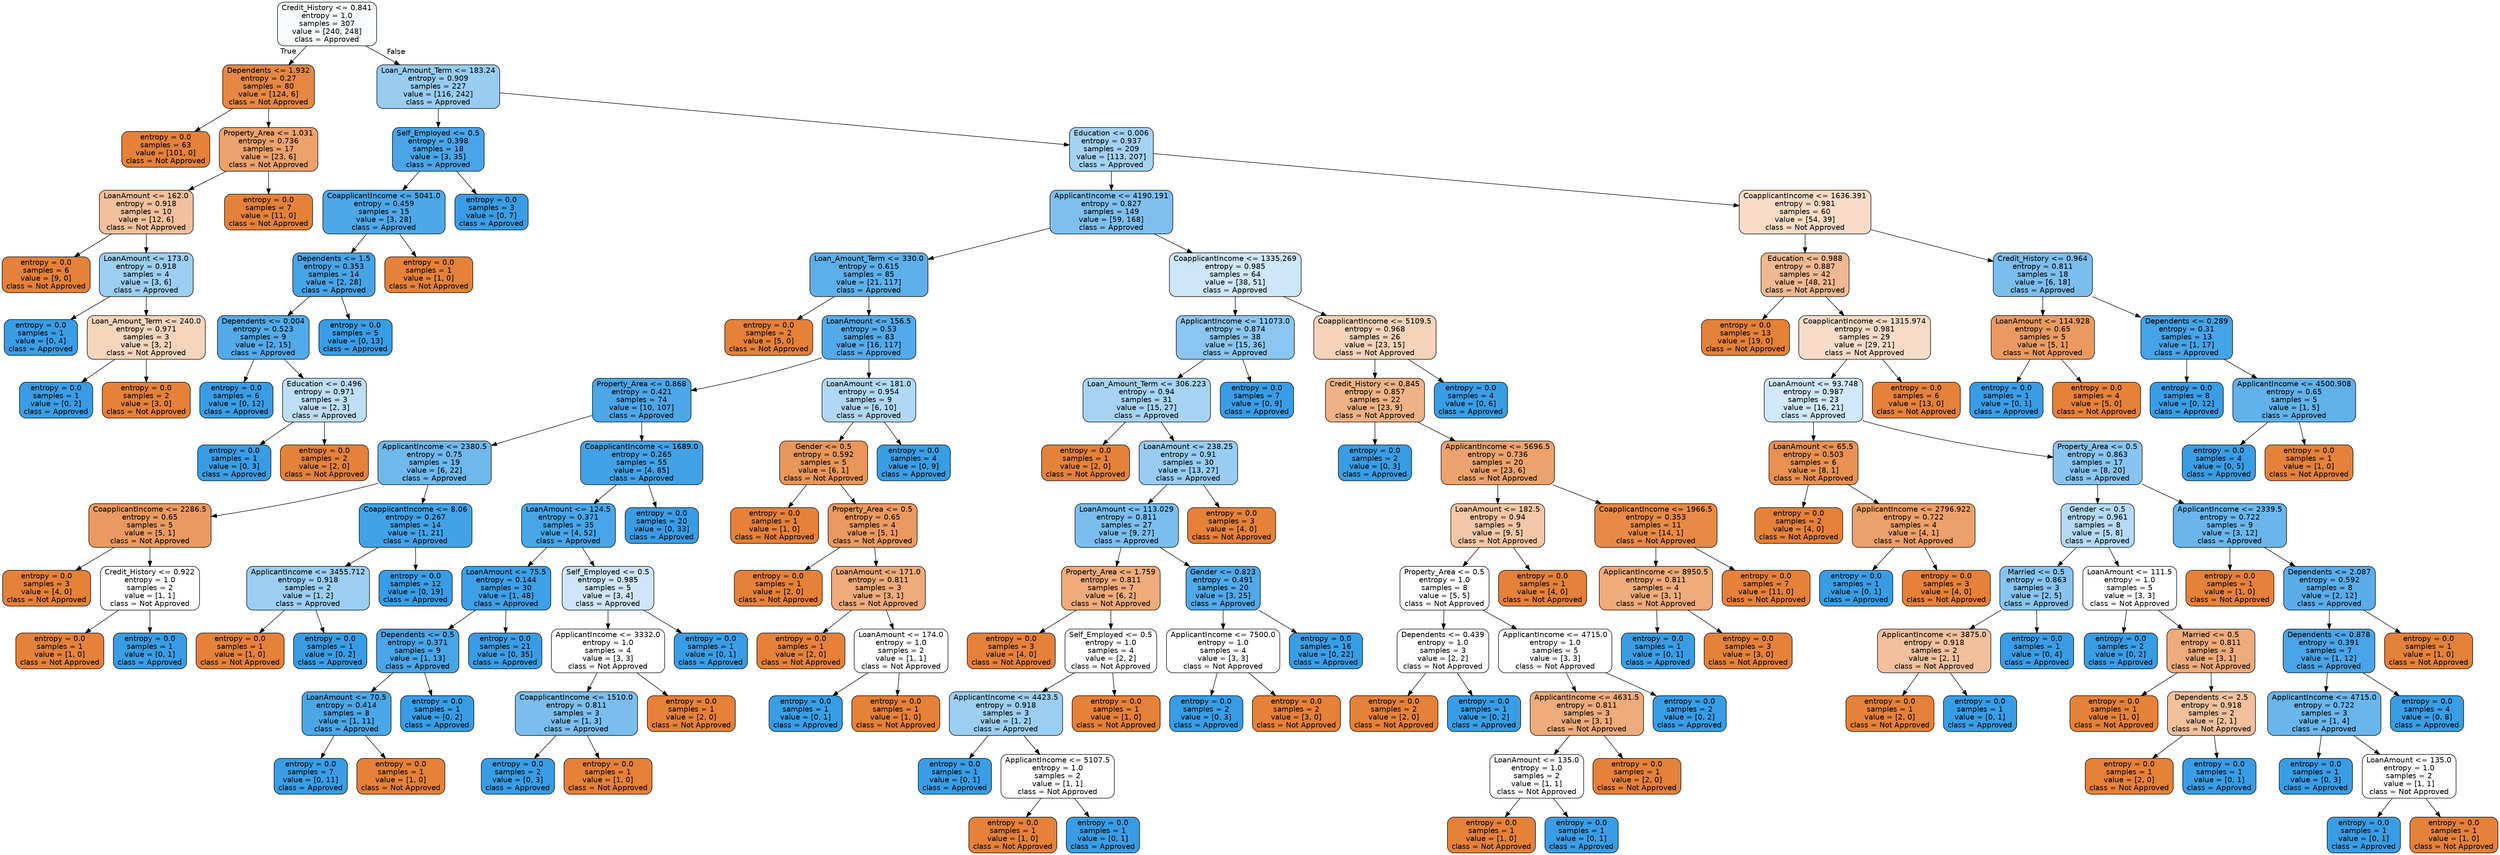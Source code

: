 digraph Tree {
node [shape=box, style="filled, rounded", color="black", fontname="helvetica"] ;
edge [fontname="helvetica"] ;
0 [label="Credit_History <= 0.841\nentropy = 1.0\nsamples = 307\nvalue = [240, 248]\nclass = Approved", fillcolor="#f9fcfe"] ;
1 [label="Dependents <= 1.932\nentropy = 0.27\nsamples = 80\nvalue = [124, 6]\nclass = Not Approved", fillcolor="#e68743"] ;
0 -> 1 [labeldistance=2.5, labelangle=45, headlabel="True"] ;
2 [label="entropy = 0.0\nsamples = 63\nvalue = [101, 0]\nclass = Not Approved", fillcolor="#e58139"] ;
1 -> 2 ;
3 [label="Property_Area <= 1.031\nentropy = 0.736\nsamples = 17\nvalue = [23, 6]\nclass = Not Approved", fillcolor="#eca26d"] ;
1 -> 3 ;
4 [label="LoanAmount <= 162.0\nentropy = 0.918\nsamples = 10\nvalue = [12, 6]\nclass = Not Approved", fillcolor="#f2c09c"] ;
3 -> 4 ;
5 [label="entropy = 0.0\nsamples = 6\nvalue = [9, 0]\nclass = Not Approved", fillcolor="#e58139"] ;
4 -> 5 ;
6 [label="LoanAmount <= 173.0\nentropy = 0.918\nsamples = 4\nvalue = [3, 6]\nclass = Approved", fillcolor="#9ccef2"] ;
4 -> 6 ;
7 [label="entropy = 0.0\nsamples = 1\nvalue = [0, 4]\nclass = Approved", fillcolor="#399de5"] ;
6 -> 7 ;
8 [label="Loan_Amount_Term <= 240.0\nentropy = 0.971\nsamples = 3\nvalue = [3, 2]\nclass = Not Approved", fillcolor="#f6d5bd"] ;
6 -> 8 ;
9 [label="entropy = 0.0\nsamples = 1\nvalue = [0, 2]\nclass = Approved", fillcolor="#399de5"] ;
8 -> 9 ;
10 [label="entropy = 0.0\nsamples = 2\nvalue = [3, 0]\nclass = Not Approved", fillcolor="#e58139"] ;
8 -> 10 ;
11 [label="entropy = 0.0\nsamples = 7\nvalue = [11, 0]\nclass = Not Approved", fillcolor="#e58139"] ;
3 -> 11 ;
12 [label="Loan_Amount_Term <= 183.24\nentropy = 0.909\nsamples = 227\nvalue = [116, 242]\nclass = Approved", fillcolor="#98ccf1"] ;
0 -> 12 [labeldistance=2.5, labelangle=-45, headlabel="False"] ;
13 [label="Self_Employed <= 0.5\nentropy = 0.398\nsamples = 18\nvalue = [3, 35]\nclass = Approved", fillcolor="#4aa5e7"] ;
12 -> 13 ;
14 [label="CoapplicantIncome <= 5041.0\nentropy = 0.459\nsamples = 15\nvalue = [3, 28]\nclass = Approved", fillcolor="#4ea8e8"] ;
13 -> 14 ;
15 [label="Dependents <= 1.5\nentropy = 0.353\nsamples = 14\nvalue = [2, 28]\nclass = Approved", fillcolor="#47a4e7"] ;
14 -> 15 ;
16 [label="Dependents <= 0.004\nentropy = 0.523\nsamples = 9\nvalue = [2, 15]\nclass = Approved", fillcolor="#53aae8"] ;
15 -> 16 ;
17 [label="entropy = 0.0\nsamples = 6\nvalue = [0, 12]\nclass = Approved", fillcolor="#399de5"] ;
16 -> 17 ;
18 [label="Education <= 0.496\nentropy = 0.971\nsamples = 3\nvalue = [2, 3]\nclass = Approved", fillcolor="#bddef6"] ;
16 -> 18 ;
19 [label="entropy = 0.0\nsamples = 1\nvalue = [0, 3]\nclass = Approved", fillcolor="#399de5"] ;
18 -> 19 ;
20 [label="entropy = 0.0\nsamples = 2\nvalue = [2, 0]\nclass = Not Approved", fillcolor="#e58139"] ;
18 -> 20 ;
21 [label="entropy = 0.0\nsamples = 5\nvalue = [0, 13]\nclass = Approved", fillcolor="#399de5"] ;
15 -> 21 ;
22 [label="entropy = 0.0\nsamples = 1\nvalue = [1, 0]\nclass = Not Approved", fillcolor="#e58139"] ;
14 -> 22 ;
23 [label="entropy = 0.0\nsamples = 3\nvalue = [0, 7]\nclass = Approved", fillcolor="#399de5"] ;
13 -> 23 ;
24 [label="Education <= 0.006\nentropy = 0.937\nsamples = 209\nvalue = [113, 207]\nclass = Approved", fillcolor="#a5d2f3"] ;
12 -> 24 ;
25 [label="ApplicantIncome <= 4190.191\nentropy = 0.827\nsamples = 149\nvalue = [59, 168]\nclass = Approved", fillcolor="#7fbfee"] ;
24 -> 25 ;
26 [label="Loan_Amount_Term <= 330.0\nentropy = 0.615\nsamples = 85\nvalue = [21, 117]\nclass = Approved", fillcolor="#5dafea"] ;
25 -> 26 ;
27 [label="entropy = 0.0\nsamples = 2\nvalue = [5, 0]\nclass = Not Approved", fillcolor="#e58139"] ;
26 -> 27 ;
28 [label="LoanAmount <= 156.5\nentropy = 0.53\nsamples = 83\nvalue = [16, 117]\nclass = Approved", fillcolor="#54aae9"] ;
26 -> 28 ;
29 [label="Property_Area <= 0.868\nentropy = 0.421\nsamples = 74\nvalue = [10, 107]\nclass = Approved", fillcolor="#4ca6e7"] ;
28 -> 29 ;
30 [label="ApplicantIncome <= 2380.5\nentropy = 0.75\nsamples = 19\nvalue = [6, 22]\nclass = Approved", fillcolor="#6fb8ec"] ;
29 -> 30 ;
31 [label="CoapplicantIncome <= 2286.5\nentropy = 0.65\nsamples = 5\nvalue = [5, 1]\nclass = Not Approved", fillcolor="#ea9a61"] ;
30 -> 31 ;
32 [label="entropy = 0.0\nsamples = 3\nvalue = [4, 0]\nclass = Not Approved", fillcolor="#e58139"] ;
31 -> 32 ;
33 [label="Credit_History <= 0.922\nentropy = 1.0\nsamples = 2\nvalue = [1, 1]\nclass = Not Approved", fillcolor="#ffffff"] ;
31 -> 33 ;
34 [label="entropy = 0.0\nsamples = 1\nvalue = [1, 0]\nclass = Not Approved", fillcolor="#e58139"] ;
33 -> 34 ;
35 [label="entropy = 0.0\nsamples = 1\nvalue = [0, 1]\nclass = Approved", fillcolor="#399de5"] ;
33 -> 35 ;
36 [label="CoapplicantIncome <= 8.06\nentropy = 0.267\nsamples = 14\nvalue = [1, 21]\nclass = Approved", fillcolor="#42a2e6"] ;
30 -> 36 ;
37 [label="ApplicantIncome <= 3455.712\nentropy = 0.918\nsamples = 2\nvalue = [1, 2]\nclass = Approved", fillcolor="#9ccef2"] ;
36 -> 37 ;
38 [label="entropy = 0.0\nsamples = 1\nvalue = [1, 0]\nclass = Not Approved", fillcolor="#e58139"] ;
37 -> 38 ;
39 [label="entropy = 0.0\nsamples = 1\nvalue = [0, 2]\nclass = Approved", fillcolor="#399de5"] ;
37 -> 39 ;
40 [label="entropy = 0.0\nsamples = 12\nvalue = [0, 19]\nclass = Approved", fillcolor="#399de5"] ;
36 -> 40 ;
41 [label="CoapplicantIncome <= 1689.0\nentropy = 0.265\nsamples = 55\nvalue = [4, 85]\nclass = Approved", fillcolor="#42a2e6"] ;
29 -> 41 ;
42 [label="LoanAmount <= 124.5\nentropy = 0.371\nsamples = 35\nvalue = [4, 52]\nclass = Approved", fillcolor="#48a5e7"] ;
41 -> 42 ;
43 [label="LoanAmount <= 75.5\nentropy = 0.144\nsamples = 30\nvalue = [1, 48]\nclass = Approved", fillcolor="#3d9fe6"] ;
42 -> 43 ;
44 [label="Dependents <= 0.5\nentropy = 0.371\nsamples = 9\nvalue = [1, 13]\nclass = Approved", fillcolor="#48a5e7"] ;
43 -> 44 ;
45 [label="LoanAmount <= 70.5\nentropy = 0.414\nsamples = 8\nvalue = [1, 11]\nclass = Approved", fillcolor="#4ba6e7"] ;
44 -> 45 ;
46 [label="entropy = 0.0\nsamples = 7\nvalue = [0, 11]\nclass = Approved", fillcolor="#399de5"] ;
45 -> 46 ;
47 [label="entropy = 0.0\nsamples = 1\nvalue = [1, 0]\nclass = Not Approved", fillcolor="#e58139"] ;
45 -> 47 ;
48 [label="entropy = 0.0\nsamples = 1\nvalue = [0, 2]\nclass = Approved", fillcolor="#399de5"] ;
44 -> 48 ;
49 [label="entropy = 0.0\nsamples = 21\nvalue = [0, 35]\nclass = Approved", fillcolor="#399de5"] ;
43 -> 49 ;
50 [label="Self_Employed <= 0.5\nentropy = 0.985\nsamples = 5\nvalue = [3, 4]\nclass = Approved", fillcolor="#cee6f8"] ;
42 -> 50 ;
51 [label="ApplicantIncome <= 3332.0\nentropy = 1.0\nsamples = 4\nvalue = [3, 3]\nclass = Not Approved", fillcolor="#ffffff"] ;
50 -> 51 ;
52 [label="CoapplicantIncome <= 1510.0\nentropy = 0.811\nsamples = 3\nvalue = [1, 3]\nclass = Approved", fillcolor="#7bbeee"] ;
51 -> 52 ;
53 [label="entropy = 0.0\nsamples = 2\nvalue = [0, 3]\nclass = Approved", fillcolor="#399de5"] ;
52 -> 53 ;
54 [label="entropy = 0.0\nsamples = 1\nvalue = [1, 0]\nclass = Not Approved", fillcolor="#e58139"] ;
52 -> 54 ;
55 [label="entropy = 0.0\nsamples = 1\nvalue = [2, 0]\nclass = Not Approved", fillcolor="#e58139"] ;
51 -> 55 ;
56 [label="entropy = 0.0\nsamples = 1\nvalue = [0, 1]\nclass = Approved", fillcolor="#399de5"] ;
50 -> 56 ;
57 [label="entropy = 0.0\nsamples = 20\nvalue = [0, 33]\nclass = Approved", fillcolor="#399de5"] ;
41 -> 57 ;
58 [label="LoanAmount <= 181.0\nentropy = 0.954\nsamples = 9\nvalue = [6, 10]\nclass = Approved", fillcolor="#b0d8f5"] ;
28 -> 58 ;
59 [label="Gender <= 0.5\nentropy = 0.592\nsamples = 5\nvalue = [6, 1]\nclass = Not Approved", fillcolor="#e9965a"] ;
58 -> 59 ;
60 [label="entropy = 0.0\nsamples = 1\nvalue = [1, 0]\nclass = Not Approved", fillcolor="#e58139"] ;
59 -> 60 ;
61 [label="Property_Area <= 0.5\nentropy = 0.65\nsamples = 4\nvalue = [5, 1]\nclass = Not Approved", fillcolor="#ea9a61"] ;
59 -> 61 ;
62 [label="entropy = 0.0\nsamples = 1\nvalue = [2, 0]\nclass = Not Approved", fillcolor="#e58139"] ;
61 -> 62 ;
63 [label="LoanAmount <= 171.0\nentropy = 0.811\nsamples = 3\nvalue = [3, 1]\nclass = Not Approved", fillcolor="#eeab7b"] ;
61 -> 63 ;
64 [label="entropy = 0.0\nsamples = 1\nvalue = [2, 0]\nclass = Not Approved", fillcolor="#e58139"] ;
63 -> 64 ;
65 [label="LoanAmount <= 174.0\nentropy = 1.0\nsamples = 2\nvalue = [1, 1]\nclass = Not Approved", fillcolor="#ffffff"] ;
63 -> 65 ;
66 [label="entropy = 0.0\nsamples = 1\nvalue = [0, 1]\nclass = Approved", fillcolor="#399de5"] ;
65 -> 66 ;
67 [label="entropy = 0.0\nsamples = 1\nvalue = [1, 0]\nclass = Not Approved", fillcolor="#e58139"] ;
65 -> 67 ;
68 [label="entropy = 0.0\nsamples = 4\nvalue = [0, 9]\nclass = Approved", fillcolor="#399de5"] ;
58 -> 68 ;
69 [label="CoapplicantIncome <= 1335.269\nentropy = 0.985\nsamples = 64\nvalue = [38, 51]\nclass = Approved", fillcolor="#cde6f8"] ;
25 -> 69 ;
70 [label="ApplicantIncome <= 11073.0\nentropy = 0.874\nsamples = 38\nvalue = [15, 36]\nclass = Approved", fillcolor="#8bc6f0"] ;
69 -> 70 ;
71 [label="Loan_Amount_Term <= 306.223\nentropy = 0.94\nsamples = 31\nvalue = [15, 27]\nclass = Approved", fillcolor="#a7d3f3"] ;
70 -> 71 ;
72 [label="entropy = 0.0\nsamples = 1\nvalue = [2, 0]\nclass = Not Approved", fillcolor="#e58139"] ;
71 -> 72 ;
73 [label="LoanAmount <= 238.25\nentropy = 0.91\nsamples = 30\nvalue = [13, 27]\nclass = Approved", fillcolor="#98ccf2"] ;
71 -> 73 ;
74 [label="LoanAmount <= 113.029\nentropy = 0.811\nsamples = 27\nvalue = [9, 27]\nclass = Approved", fillcolor="#7bbeee"] ;
73 -> 74 ;
75 [label="Property_Area <= 1.759\nentropy = 0.811\nsamples = 7\nvalue = [6, 2]\nclass = Not Approved", fillcolor="#eeab7b"] ;
74 -> 75 ;
76 [label="entropy = 0.0\nsamples = 3\nvalue = [4, 0]\nclass = Not Approved", fillcolor="#e58139"] ;
75 -> 76 ;
77 [label="Self_Employed <= 0.5\nentropy = 1.0\nsamples = 4\nvalue = [2, 2]\nclass = Not Approved", fillcolor="#ffffff"] ;
75 -> 77 ;
78 [label="ApplicantIncome <= 4423.5\nentropy = 0.918\nsamples = 3\nvalue = [1, 2]\nclass = Approved", fillcolor="#9ccef2"] ;
77 -> 78 ;
79 [label="entropy = 0.0\nsamples = 1\nvalue = [0, 1]\nclass = Approved", fillcolor="#399de5"] ;
78 -> 79 ;
80 [label="ApplicantIncome <= 5107.5\nentropy = 1.0\nsamples = 2\nvalue = [1, 1]\nclass = Not Approved", fillcolor="#ffffff"] ;
78 -> 80 ;
81 [label="entropy = 0.0\nsamples = 1\nvalue = [1, 0]\nclass = Not Approved", fillcolor="#e58139"] ;
80 -> 81 ;
82 [label="entropy = 0.0\nsamples = 1\nvalue = [0, 1]\nclass = Approved", fillcolor="#399de5"] ;
80 -> 82 ;
83 [label="entropy = 0.0\nsamples = 1\nvalue = [1, 0]\nclass = Not Approved", fillcolor="#e58139"] ;
77 -> 83 ;
84 [label="Gender <= 0.823\nentropy = 0.491\nsamples = 20\nvalue = [3, 25]\nclass = Approved", fillcolor="#51a9e8"] ;
74 -> 84 ;
85 [label="ApplicantIncome <= 7500.0\nentropy = 1.0\nsamples = 4\nvalue = [3, 3]\nclass = Not Approved", fillcolor="#ffffff"] ;
84 -> 85 ;
86 [label="entropy = 0.0\nsamples = 2\nvalue = [0, 3]\nclass = Approved", fillcolor="#399de5"] ;
85 -> 86 ;
87 [label="entropy = 0.0\nsamples = 2\nvalue = [3, 0]\nclass = Not Approved", fillcolor="#e58139"] ;
85 -> 87 ;
88 [label="entropy = 0.0\nsamples = 16\nvalue = [0, 22]\nclass = Approved", fillcolor="#399de5"] ;
84 -> 88 ;
89 [label="entropy = 0.0\nsamples = 3\nvalue = [4, 0]\nclass = Not Approved", fillcolor="#e58139"] ;
73 -> 89 ;
90 [label="entropy = 0.0\nsamples = 7\nvalue = [0, 9]\nclass = Approved", fillcolor="#399de5"] ;
70 -> 90 ;
91 [label="CoapplicantIncome <= 5109.5\nentropy = 0.968\nsamples = 26\nvalue = [23, 15]\nclass = Not Approved", fillcolor="#f6d3ba"] ;
69 -> 91 ;
92 [label="Credit_History <= 0.845\nentropy = 0.857\nsamples = 22\nvalue = [23, 9]\nclass = Not Approved", fillcolor="#efb286"] ;
91 -> 92 ;
93 [label="entropy = 0.0\nsamples = 2\nvalue = [0, 3]\nclass = Approved", fillcolor="#399de5"] ;
92 -> 93 ;
94 [label="ApplicantIncome <= 5696.5\nentropy = 0.736\nsamples = 20\nvalue = [23, 6]\nclass = Not Approved", fillcolor="#eca26d"] ;
92 -> 94 ;
95 [label="LoanAmount <= 182.5\nentropy = 0.94\nsamples = 9\nvalue = [9, 5]\nclass = Not Approved", fillcolor="#f3c7a7"] ;
94 -> 95 ;
96 [label="Property_Area <= 0.5\nentropy = 1.0\nsamples = 8\nvalue = [5, 5]\nclass = Not Approved", fillcolor="#ffffff"] ;
95 -> 96 ;
97 [label="Dependents <= 0.439\nentropy = 1.0\nsamples = 3\nvalue = [2, 2]\nclass = Not Approved", fillcolor="#ffffff"] ;
96 -> 97 ;
98 [label="entropy = 0.0\nsamples = 2\nvalue = [2, 0]\nclass = Not Approved", fillcolor="#e58139"] ;
97 -> 98 ;
99 [label="entropy = 0.0\nsamples = 1\nvalue = [0, 2]\nclass = Approved", fillcolor="#399de5"] ;
97 -> 99 ;
100 [label="ApplicantIncome <= 4715.0\nentropy = 1.0\nsamples = 5\nvalue = [3, 3]\nclass = Not Approved", fillcolor="#ffffff"] ;
96 -> 100 ;
101 [label="ApplicantIncome <= 4631.5\nentropy = 0.811\nsamples = 3\nvalue = [3, 1]\nclass = Not Approved", fillcolor="#eeab7b"] ;
100 -> 101 ;
102 [label="LoanAmount <= 135.0\nentropy = 1.0\nsamples = 2\nvalue = [1, 1]\nclass = Not Approved", fillcolor="#ffffff"] ;
101 -> 102 ;
103 [label="entropy = 0.0\nsamples = 1\nvalue = [1, 0]\nclass = Not Approved", fillcolor="#e58139"] ;
102 -> 103 ;
104 [label="entropy = 0.0\nsamples = 1\nvalue = [0, 1]\nclass = Approved", fillcolor="#399de5"] ;
102 -> 104 ;
105 [label="entropy = 0.0\nsamples = 1\nvalue = [2, 0]\nclass = Not Approved", fillcolor="#e58139"] ;
101 -> 105 ;
106 [label="entropy = 0.0\nsamples = 2\nvalue = [0, 2]\nclass = Approved", fillcolor="#399de5"] ;
100 -> 106 ;
107 [label="entropy = 0.0\nsamples = 1\nvalue = [4, 0]\nclass = Not Approved", fillcolor="#e58139"] ;
95 -> 107 ;
108 [label="CoapplicantIncome <= 1966.5\nentropy = 0.353\nsamples = 11\nvalue = [14, 1]\nclass = Not Approved", fillcolor="#e78a47"] ;
94 -> 108 ;
109 [label="ApplicantIncome <= 8950.5\nentropy = 0.811\nsamples = 4\nvalue = [3, 1]\nclass = Not Approved", fillcolor="#eeab7b"] ;
108 -> 109 ;
110 [label="entropy = 0.0\nsamples = 1\nvalue = [0, 1]\nclass = Approved", fillcolor="#399de5"] ;
109 -> 110 ;
111 [label="entropy = 0.0\nsamples = 3\nvalue = [3, 0]\nclass = Not Approved", fillcolor="#e58139"] ;
109 -> 111 ;
112 [label="entropy = 0.0\nsamples = 7\nvalue = [11, 0]\nclass = Not Approved", fillcolor="#e58139"] ;
108 -> 112 ;
113 [label="entropy = 0.0\nsamples = 4\nvalue = [0, 6]\nclass = Approved", fillcolor="#399de5"] ;
91 -> 113 ;
114 [label="CoapplicantIncome <= 1636.391\nentropy = 0.981\nsamples = 60\nvalue = [54, 39]\nclass = Not Approved", fillcolor="#f8dcc8"] ;
24 -> 114 ;
115 [label="Education <= 0.988\nentropy = 0.887\nsamples = 42\nvalue = [48, 21]\nclass = Not Approved", fillcolor="#f0b890"] ;
114 -> 115 ;
116 [label="entropy = 0.0\nsamples = 13\nvalue = [19, 0]\nclass = Not Approved", fillcolor="#e58139"] ;
115 -> 116 ;
117 [label="CoapplicantIncome <= 1315.974\nentropy = 0.981\nsamples = 29\nvalue = [29, 21]\nclass = Not Approved", fillcolor="#f8dcc8"] ;
115 -> 117 ;
118 [label="LoanAmount <= 93.748\nentropy = 0.987\nsamples = 23\nvalue = [16, 21]\nclass = Approved", fillcolor="#d0e8f9"] ;
117 -> 118 ;
119 [label="LoanAmount <= 65.5\nentropy = 0.503\nsamples = 6\nvalue = [8, 1]\nclass = Not Approved", fillcolor="#e89152"] ;
118 -> 119 ;
120 [label="entropy = 0.0\nsamples = 2\nvalue = [4, 0]\nclass = Not Approved", fillcolor="#e58139"] ;
119 -> 120 ;
121 [label="ApplicantIncome <= 2796.922\nentropy = 0.722\nsamples = 4\nvalue = [4, 1]\nclass = Not Approved", fillcolor="#eca06a"] ;
119 -> 121 ;
122 [label="entropy = 0.0\nsamples = 1\nvalue = [0, 1]\nclass = Approved", fillcolor="#399de5"] ;
121 -> 122 ;
123 [label="entropy = 0.0\nsamples = 3\nvalue = [4, 0]\nclass = Not Approved", fillcolor="#e58139"] ;
121 -> 123 ;
124 [label="Property_Area <= 0.5\nentropy = 0.863\nsamples = 17\nvalue = [8, 20]\nclass = Approved", fillcolor="#88c4ef"] ;
118 -> 124 ;
125 [label="Gender <= 0.5\nentropy = 0.961\nsamples = 8\nvalue = [5, 8]\nclass = Approved", fillcolor="#b5daf5"] ;
124 -> 125 ;
126 [label="Married <= 0.5\nentropy = 0.863\nsamples = 3\nvalue = [2, 5]\nclass = Approved", fillcolor="#88c4ef"] ;
125 -> 126 ;
127 [label="ApplicantIncome <= 3875.0\nentropy = 0.918\nsamples = 2\nvalue = [2, 1]\nclass = Not Approved", fillcolor="#f2c09c"] ;
126 -> 127 ;
128 [label="entropy = 0.0\nsamples = 1\nvalue = [2, 0]\nclass = Not Approved", fillcolor="#e58139"] ;
127 -> 128 ;
129 [label="entropy = 0.0\nsamples = 1\nvalue = [0, 1]\nclass = Approved", fillcolor="#399de5"] ;
127 -> 129 ;
130 [label="entropy = 0.0\nsamples = 1\nvalue = [0, 4]\nclass = Approved", fillcolor="#399de5"] ;
126 -> 130 ;
131 [label="LoanAmount <= 111.5\nentropy = 1.0\nsamples = 5\nvalue = [3, 3]\nclass = Not Approved", fillcolor="#ffffff"] ;
125 -> 131 ;
132 [label="entropy = 0.0\nsamples = 2\nvalue = [0, 2]\nclass = Approved", fillcolor="#399de5"] ;
131 -> 132 ;
133 [label="Married <= 0.5\nentropy = 0.811\nsamples = 3\nvalue = [3, 1]\nclass = Not Approved", fillcolor="#eeab7b"] ;
131 -> 133 ;
134 [label="entropy = 0.0\nsamples = 1\nvalue = [1, 0]\nclass = Not Approved", fillcolor="#e58139"] ;
133 -> 134 ;
135 [label="Dependents <= 2.5\nentropy = 0.918\nsamples = 2\nvalue = [2, 1]\nclass = Not Approved", fillcolor="#f2c09c"] ;
133 -> 135 ;
136 [label="entropy = 0.0\nsamples = 1\nvalue = [2, 0]\nclass = Not Approved", fillcolor="#e58139"] ;
135 -> 136 ;
137 [label="entropy = 0.0\nsamples = 1\nvalue = [0, 1]\nclass = Approved", fillcolor="#399de5"] ;
135 -> 137 ;
138 [label="ApplicantIncome <= 2339.5\nentropy = 0.722\nsamples = 9\nvalue = [3, 12]\nclass = Approved", fillcolor="#6ab6ec"] ;
124 -> 138 ;
139 [label="entropy = 0.0\nsamples = 1\nvalue = [1, 0]\nclass = Not Approved", fillcolor="#e58139"] ;
138 -> 139 ;
140 [label="Dependents <= 2.087\nentropy = 0.592\nsamples = 8\nvalue = [2, 12]\nclass = Approved", fillcolor="#5aade9"] ;
138 -> 140 ;
141 [label="Dependents <= 0.878\nentropy = 0.391\nsamples = 7\nvalue = [1, 12]\nclass = Approved", fillcolor="#49a5e7"] ;
140 -> 141 ;
142 [label="ApplicantIncome <= 4715.0\nentropy = 0.722\nsamples = 3\nvalue = [1, 4]\nclass = Approved", fillcolor="#6ab6ec"] ;
141 -> 142 ;
143 [label="entropy = 0.0\nsamples = 1\nvalue = [0, 3]\nclass = Approved", fillcolor="#399de5"] ;
142 -> 143 ;
144 [label="LoanAmount <= 135.0\nentropy = 1.0\nsamples = 2\nvalue = [1, 1]\nclass = Not Approved", fillcolor="#ffffff"] ;
142 -> 144 ;
145 [label="entropy = 0.0\nsamples = 1\nvalue = [0, 1]\nclass = Approved", fillcolor="#399de5"] ;
144 -> 145 ;
146 [label="entropy = 0.0\nsamples = 1\nvalue = [1, 0]\nclass = Not Approved", fillcolor="#e58139"] ;
144 -> 146 ;
147 [label="entropy = 0.0\nsamples = 4\nvalue = [0, 8]\nclass = Approved", fillcolor="#399de5"] ;
141 -> 147 ;
148 [label="entropy = 0.0\nsamples = 1\nvalue = [1, 0]\nclass = Not Approved", fillcolor="#e58139"] ;
140 -> 148 ;
149 [label="entropy = 0.0\nsamples = 6\nvalue = [13, 0]\nclass = Not Approved", fillcolor="#e58139"] ;
117 -> 149 ;
150 [label="Credit_History <= 0.964\nentropy = 0.811\nsamples = 18\nvalue = [6, 18]\nclass = Approved", fillcolor="#7bbeee"] ;
114 -> 150 ;
151 [label="LoanAmount <= 114.928\nentropy = 0.65\nsamples = 5\nvalue = [5, 1]\nclass = Not Approved", fillcolor="#ea9a61"] ;
150 -> 151 ;
152 [label="entropy = 0.0\nsamples = 1\nvalue = [0, 1]\nclass = Approved", fillcolor="#399de5"] ;
151 -> 152 ;
153 [label="entropy = 0.0\nsamples = 4\nvalue = [5, 0]\nclass = Not Approved", fillcolor="#e58139"] ;
151 -> 153 ;
154 [label="Dependents <= 0.289\nentropy = 0.31\nsamples = 13\nvalue = [1, 17]\nclass = Approved", fillcolor="#45a3e7"] ;
150 -> 154 ;
155 [label="entropy = 0.0\nsamples = 8\nvalue = [0, 12]\nclass = Approved", fillcolor="#399de5"] ;
154 -> 155 ;
156 [label="ApplicantIncome <= 4500.908\nentropy = 0.65\nsamples = 5\nvalue = [1, 5]\nclass = Approved", fillcolor="#61b1ea"] ;
154 -> 156 ;
157 [label="entropy = 0.0\nsamples = 4\nvalue = [0, 5]\nclass = Approved", fillcolor="#399de5"] ;
156 -> 157 ;
158 [label="entropy = 0.0\nsamples = 1\nvalue = [1, 0]\nclass = Not Approved", fillcolor="#e58139"] ;
156 -> 158 ;
}